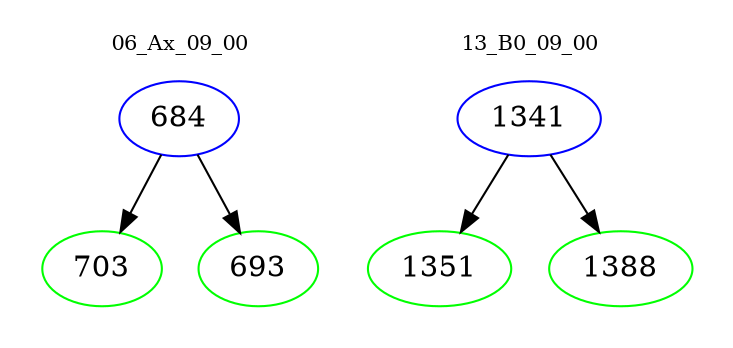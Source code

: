 digraph{
subgraph cluster_0 {
color = white
label = "06_Ax_09_00";
fontsize=10;
T0_684 [label="684", color="blue"]
T0_684 -> T0_703 [color="black"]
T0_703 [label="703", color="green"]
T0_684 -> T0_693 [color="black"]
T0_693 [label="693", color="green"]
}
subgraph cluster_1 {
color = white
label = "13_B0_09_00";
fontsize=10;
T1_1341 [label="1341", color="blue"]
T1_1341 -> T1_1351 [color="black"]
T1_1351 [label="1351", color="green"]
T1_1341 -> T1_1388 [color="black"]
T1_1388 [label="1388", color="green"]
}
}
